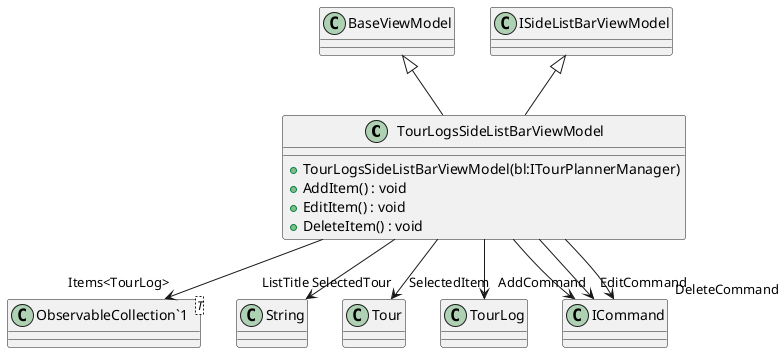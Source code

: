 @startuml
class TourLogsSideListBarViewModel {
    + TourLogsSideListBarViewModel(bl:ITourPlannerManager)
    + AddItem() : void
    + EditItem() : void
    + DeleteItem() : void
}
class "ObservableCollection`1"<T> {
}
BaseViewModel <|-- TourLogsSideListBarViewModel
ISideListBarViewModel <|-- TourLogsSideListBarViewModel
TourLogsSideListBarViewModel --> "ListTitle" String
TourLogsSideListBarViewModel --> "SelectedTour" Tour
TourLogsSideListBarViewModel --> "SelectedItem" TourLog
TourLogsSideListBarViewModel --> "Items<TourLog>" "ObservableCollection`1"
TourLogsSideListBarViewModel --> "AddCommand" ICommand
TourLogsSideListBarViewModel --> "EditCommand" ICommand
TourLogsSideListBarViewModel --> "DeleteCommand" ICommand
@enduml
